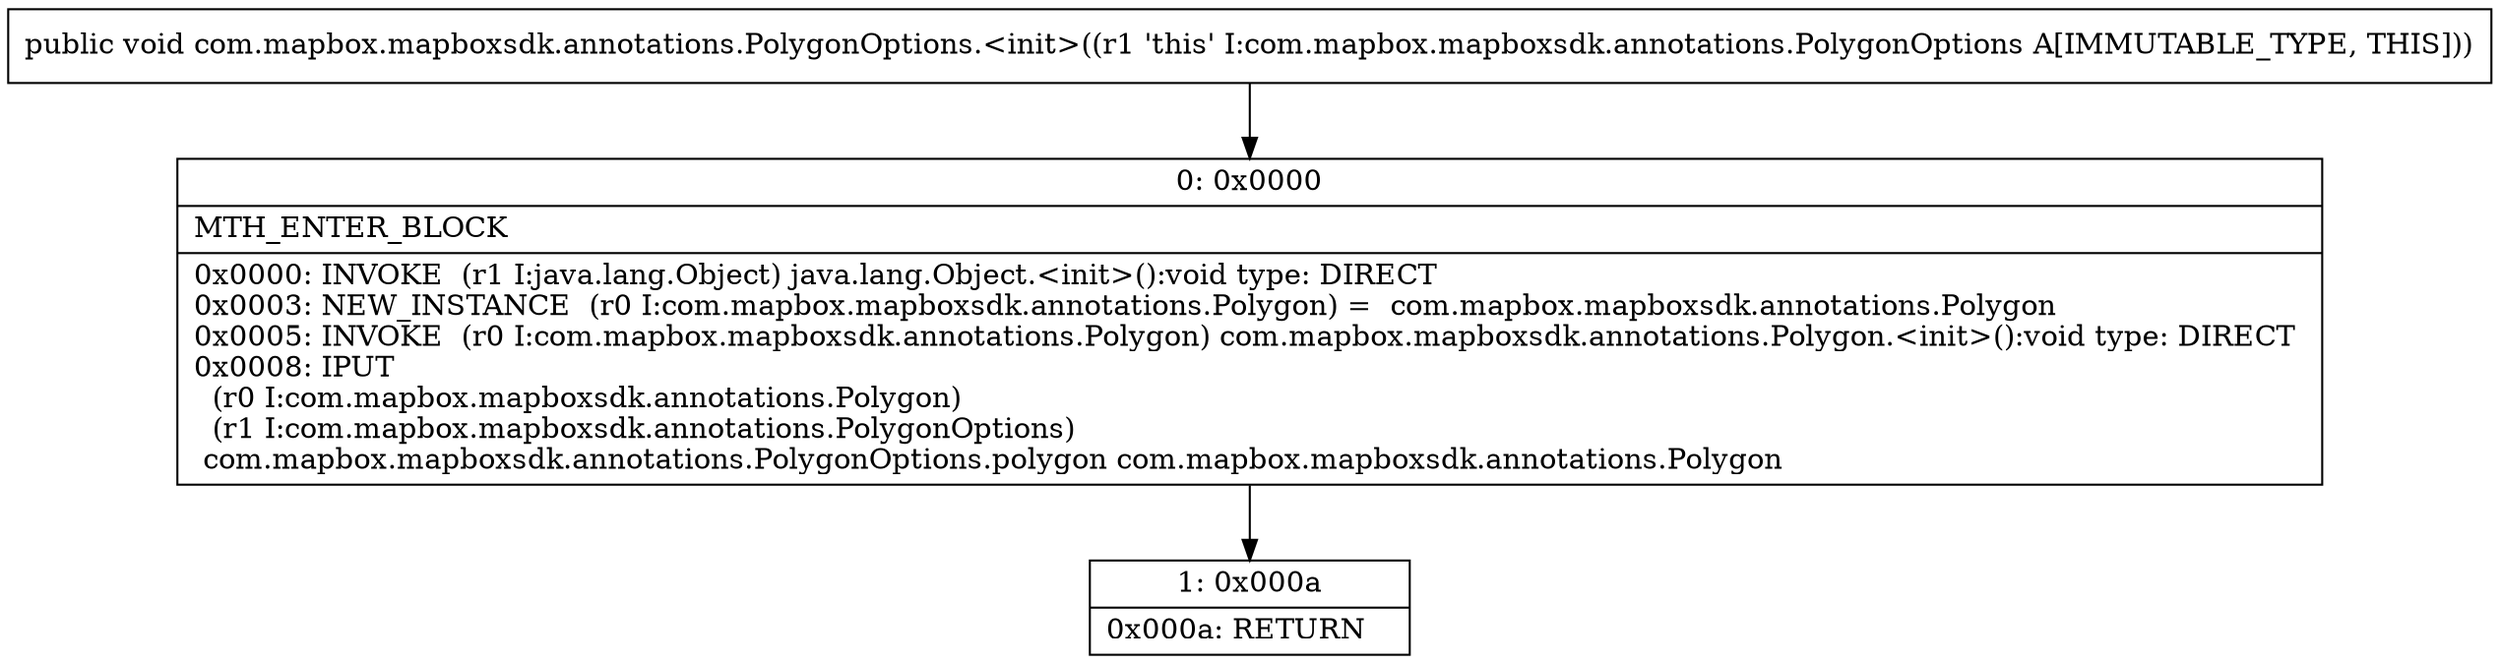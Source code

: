 digraph "CFG forcom.mapbox.mapboxsdk.annotations.PolygonOptions.\<init\>()V" {
Node_0 [shape=record,label="{0\:\ 0x0000|MTH_ENTER_BLOCK\l|0x0000: INVOKE  (r1 I:java.lang.Object) java.lang.Object.\<init\>():void type: DIRECT \l0x0003: NEW_INSTANCE  (r0 I:com.mapbox.mapboxsdk.annotations.Polygon) =  com.mapbox.mapboxsdk.annotations.Polygon \l0x0005: INVOKE  (r0 I:com.mapbox.mapboxsdk.annotations.Polygon) com.mapbox.mapboxsdk.annotations.Polygon.\<init\>():void type: DIRECT \l0x0008: IPUT  \l  (r0 I:com.mapbox.mapboxsdk.annotations.Polygon)\l  (r1 I:com.mapbox.mapboxsdk.annotations.PolygonOptions)\l com.mapbox.mapboxsdk.annotations.PolygonOptions.polygon com.mapbox.mapboxsdk.annotations.Polygon \l}"];
Node_1 [shape=record,label="{1\:\ 0x000a|0x000a: RETURN   \l}"];
MethodNode[shape=record,label="{public void com.mapbox.mapboxsdk.annotations.PolygonOptions.\<init\>((r1 'this' I:com.mapbox.mapboxsdk.annotations.PolygonOptions A[IMMUTABLE_TYPE, THIS])) }"];
MethodNode -> Node_0;
Node_0 -> Node_1;
}

